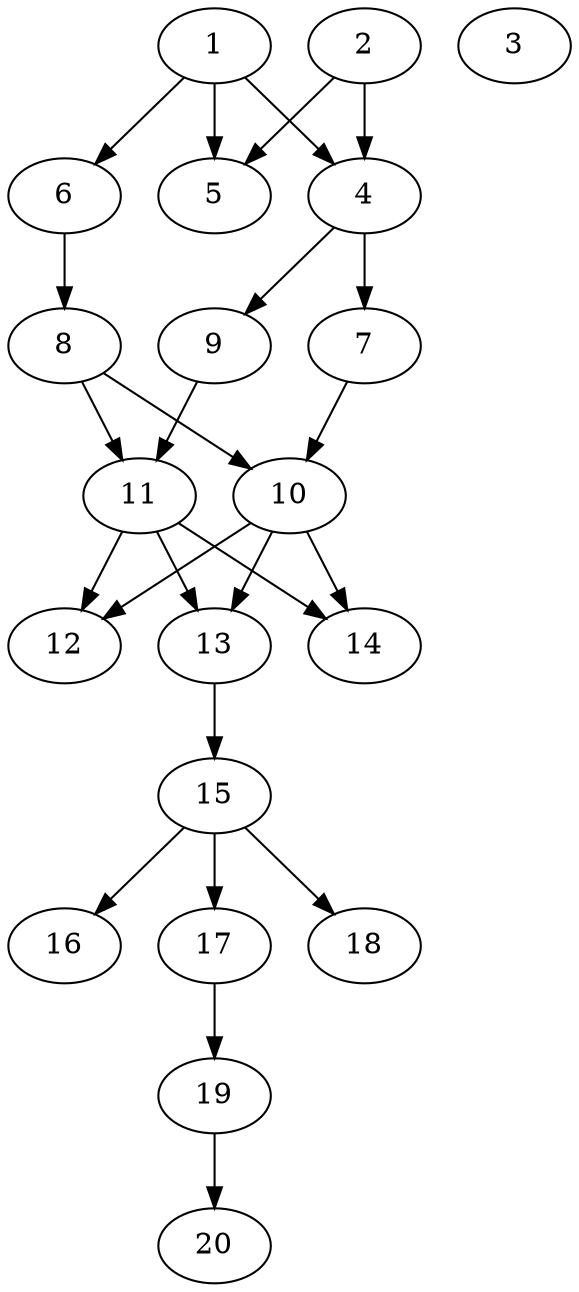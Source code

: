 // DAG automatically generated by daggen at Sat Jul 27 15:36:23 2019
// ./daggen --dot -n 20 --ccr 0.5 --fat 0.4 --regular 0.5 --density 0.7 --mindata 5242880 --maxdata 52428800 
digraph G {
  1 [size="78921728", alpha="0.07", expect_size="39460864"] 
  1 -> 4 [size ="39460864"]
  1 -> 5 [size ="39460864"]
  1 -> 6 [size ="39460864"]
  2 [size="52797440", alpha="0.06", expect_size="26398720"] 
  2 -> 4 [size ="26398720"]
  2 -> 5 [size ="26398720"]
  3 [size="47595520", alpha="0.16", expect_size="23797760"] 
  4 [size="34205696", alpha="0.06", expect_size="17102848"] 
  4 -> 7 [size ="17102848"]
  4 -> 9 [size ="17102848"]
  5 [size="43913216", alpha="0.17", expect_size="21956608"] 
  6 [size="48879616", alpha="0.07", expect_size="24439808"] 
  6 -> 8 [size ="24439808"]
  7 [size="96942080", alpha="0.05", expect_size="48471040"] 
  7 -> 10 [size ="48471040"]
  8 [size="19539968", alpha="0.01", expect_size="9769984"] 
  8 -> 10 [size ="9769984"]
  8 -> 11 [size ="9769984"]
  9 [size="82575360", alpha="0.15", expect_size="41287680"] 
  9 -> 11 [size ="41287680"]
  10 [size="94593024", alpha="0.17", expect_size="47296512"] 
  10 -> 12 [size ="47296512"]
  10 -> 13 [size ="47296512"]
  10 -> 14 [size ="47296512"]
  11 [size="23085056", alpha="0.02", expect_size="11542528"] 
  11 -> 12 [size ="11542528"]
  11 -> 13 [size ="11542528"]
  11 -> 14 [size ="11542528"]
  12 [size="56913920", alpha="0.01", expect_size="28456960"] 
  13 [size="85727232", alpha="0.18", expect_size="42863616"] 
  13 -> 15 [size ="42863616"]
  14 [size="65718272", alpha="0.04", expect_size="32859136"] 
  15 [size="94058496", alpha="0.16", expect_size="47029248"] 
  15 -> 16 [size ="47029248"]
  15 -> 17 [size ="47029248"]
  15 -> 18 [size ="47029248"]
  16 [size="82169856", alpha="0.05", expect_size="41084928"] 
  17 [size="21184512", alpha="0.17", expect_size="10592256"] 
  17 -> 19 [size ="10592256"]
  18 [size="45727744", alpha="0.03", expect_size="22863872"] 
  19 [size="49049600", alpha="0.17", expect_size="24524800"] 
  19 -> 20 [size ="24524800"]
  20 [size="27711488", alpha="0.01", expect_size="13855744"] 
}
